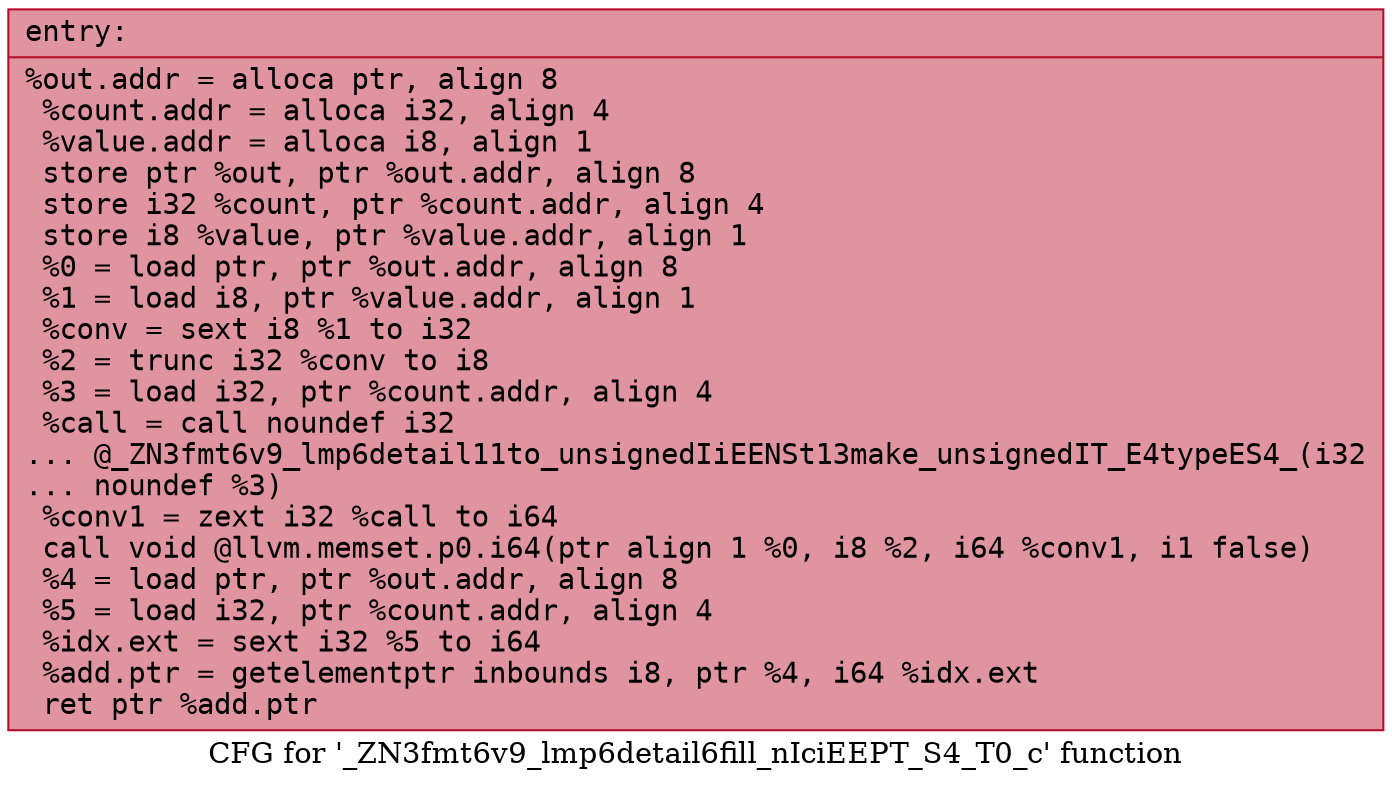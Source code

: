 digraph "CFG for '_ZN3fmt6v9_lmp6detail6fill_nIciEEPT_S4_T0_c' function" {
	label="CFG for '_ZN3fmt6v9_lmp6detail6fill_nIciEEPT_S4_T0_c' function";

	Node0x556bfebc4eb0 [shape=record,color="#b70d28ff", style=filled, fillcolor="#b70d2870" fontname="Courier",label="{entry:\l|  %out.addr = alloca ptr, align 8\l  %count.addr = alloca i32, align 4\l  %value.addr = alloca i8, align 1\l  store ptr %out, ptr %out.addr, align 8\l  store i32 %count, ptr %count.addr, align 4\l  store i8 %value, ptr %value.addr, align 1\l  %0 = load ptr, ptr %out.addr, align 8\l  %1 = load i8, ptr %value.addr, align 1\l  %conv = sext i8 %1 to i32\l  %2 = trunc i32 %conv to i8\l  %3 = load i32, ptr %count.addr, align 4\l  %call = call noundef i32\l... @_ZN3fmt6v9_lmp6detail11to_unsignedIiEENSt13make_unsignedIT_E4typeES4_(i32\l... noundef %3)\l  %conv1 = zext i32 %call to i64\l  call void @llvm.memset.p0.i64(ptr align 1 %0, i8 %2, i64 %conv1, i1 false)\l  %4 = load ptr, ptr %out.addr, align 8\l  %5 = load i32, ptr %count.addr, align 4\l  %idx.ext = sext i32 %5 to i64\l  %add.ptr = getelementptr inbounds i8, ptr %4, i64 %idx.ext\l  ret ptr %add.ptr\l}"];
}
